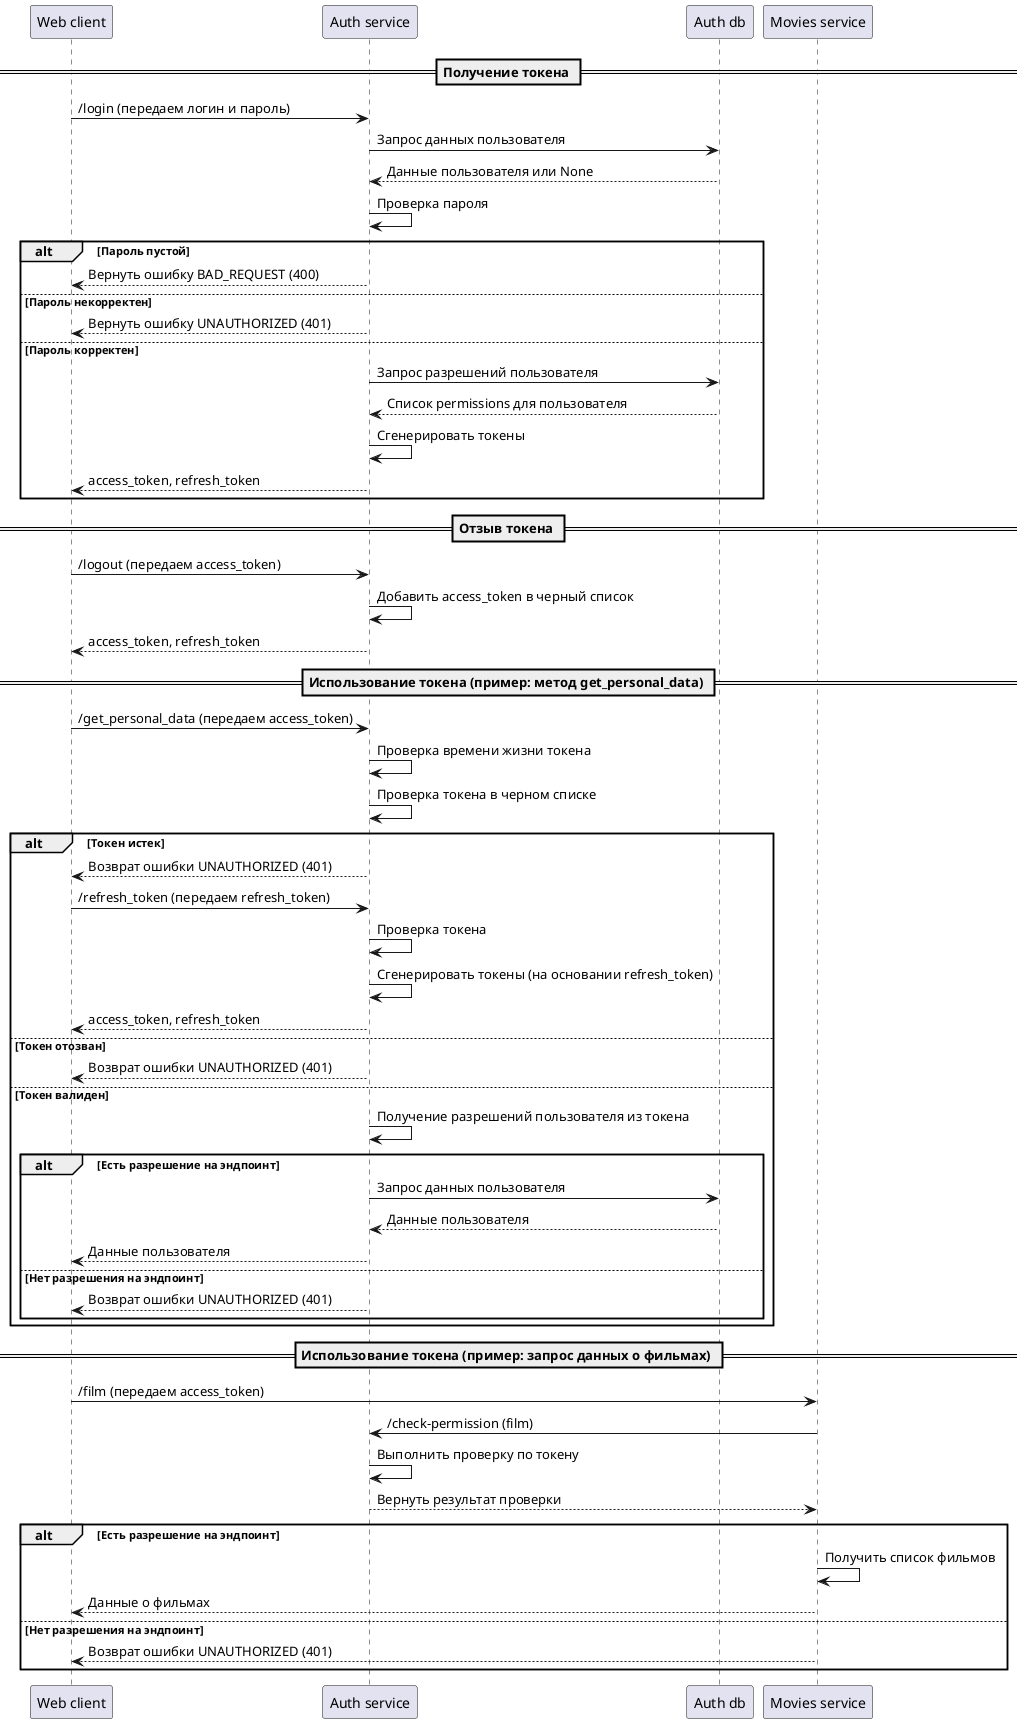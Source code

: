 "@startuml Tokens"
== Получение токена ==

participant "Web client" as WebClient
participant "Auth service" as AuthService
participant "Auth db" as AuthDB
participant "Movies service" as Movies

WebClient -> AuthService: /login (передаем логин и пароль)
AuthService -> AuthDB: Запрос данных пользователя
AuthDB --> AuthService: Данные пользователя или None
AuthService -> AuthService: Проверка пароля
alt Пароль пустой
    WebClient <-- AuthService : Вернуть ошибку BAD_REQUEST (400)
else Пароль некорректен
    WebClient <-- AuthService : Вернуть ошибку UNAUTHORIZED (401)
else Пароль корректен
    AuthService -> AuthDB: Запрос разрешений пользователя
    AuthDB --> AuthService: Список permissions для пользователя
    AuthService -> AuthService: Сгенерировать токены
    AuthService --> WebClient: access_token, refresh_token
end

== Отзыв токена ==

WebClient -> AuthService: /logout (передаем access_token)
AuthService -> AuthService: Добавить access_token в черный список
AuthService --> WebClient: access_token, refresh_token

== Использование токена (пример: метод get_personal_data) ==

WebClient -> AuthService: /get_personal_data (передаем access_token)
AuthService -> AuthService: Проверка времени жизни токена
AuthService -> AuthService: Проверка токена в черном списке
alt Токен истек
    AuthService --> WebClient: Возврат ошибки UNAUTHORIZED (401)
    WebClient -> AuthService: /refresh_token (передаем refresh_token)
    AuthService -> AuthService: Проверка токена
    AuthService -> AuthService: Сгенерировать токены (на основании refresh_token)
    AuthService --> WebClient: access_token, refresh_token
else Токен отозван
    AuthService --> WebClient: Возврат ошибки UNAUTHORIZED (401)
else Токен валиден
    AuthService -> AuthService: Получение разрешений пользователя из токена
    alt Есть разрешение на эндпоинт
        AuthService -> AuthDB: Запрос данных пользователя
        AuthDB --> AuthService: Данные пользователя
        AuthService --> WebClient: Данные пользователя
    else Нет разрешения на эндпоинт
        AuthService --> WebClient: Возврат ошибки UNAUTHORIZED (401)
    end
end

== Использование токена (пример: запрос данных о фильмах) ==

WebClient -> Movies: /film (передаем access_token)
Movies -> AuthService: /check-permission (film)
AuthService -> AuthService: Выполнить проверку по токену
AuthService --> Movies: Вернуть результат проверки
alt Есть разрешение на эндпоинт
    Movies -> Movies: Получить список фильмов
    Movies --> WebClient: Данные о фильмах
else Нет разрешения на эндпоинт
    Movies --> WebClient: Возврат ошибки UNAUTHORIZED (401)
end

@enduml
